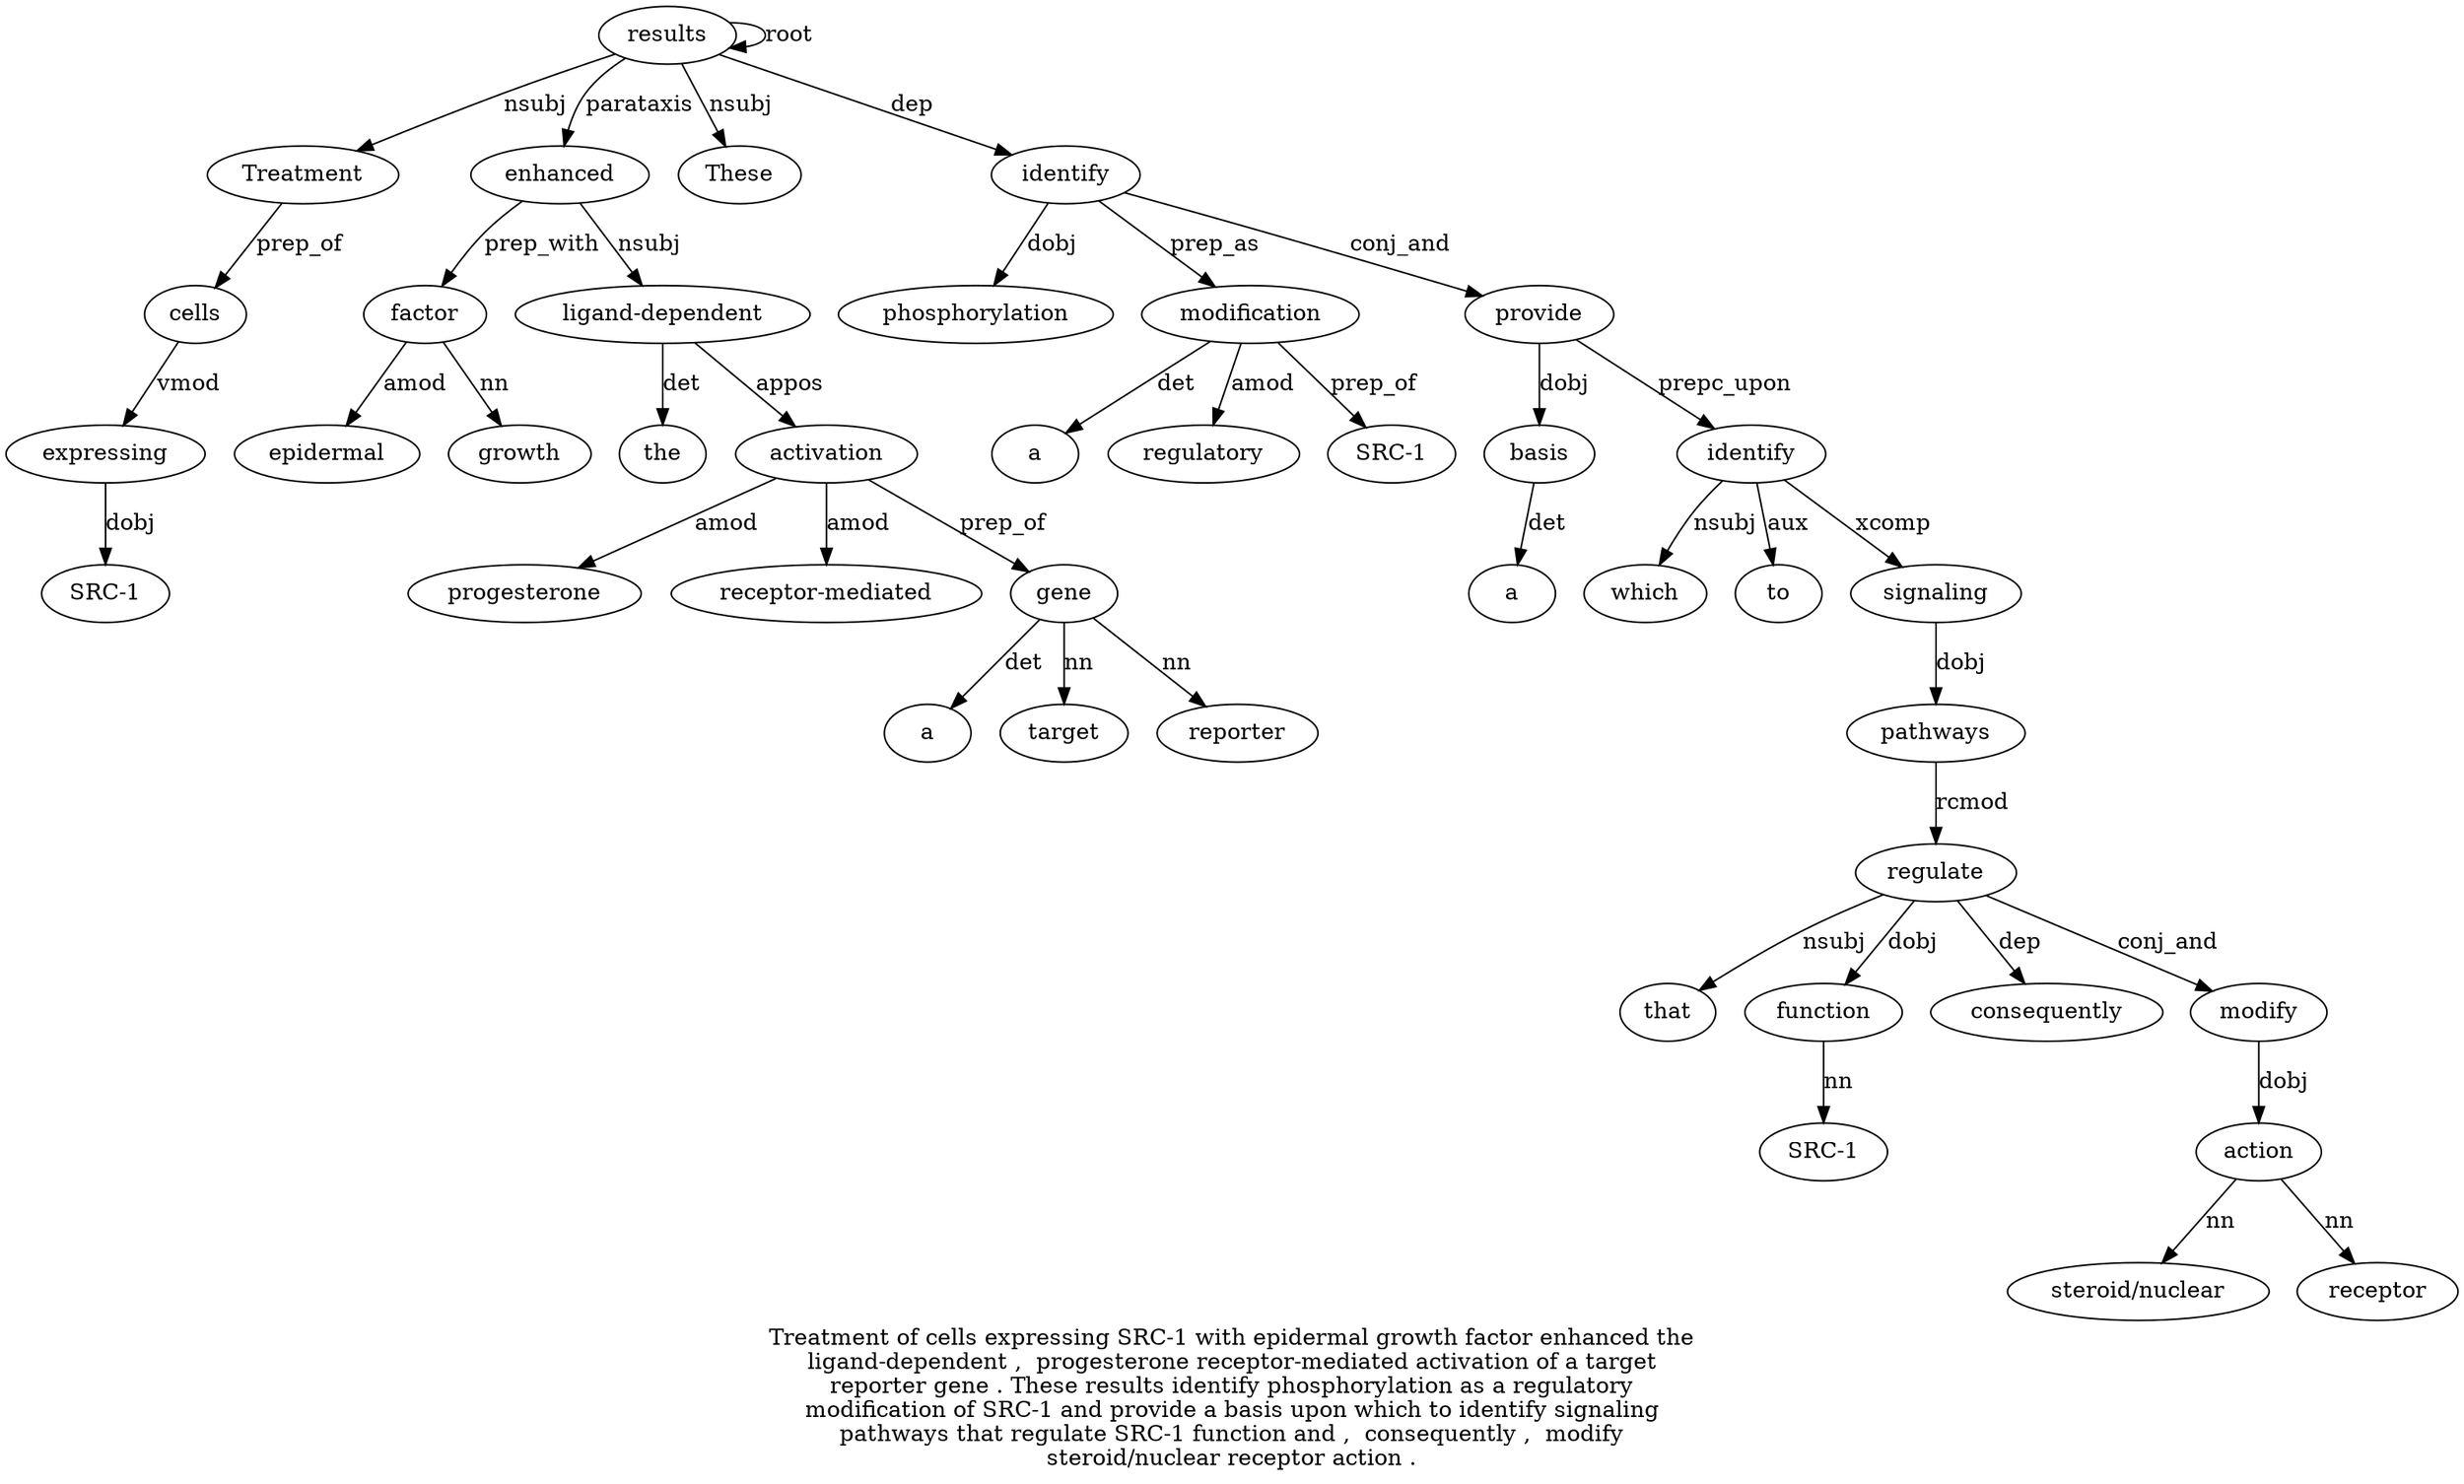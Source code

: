 digraph "Treatment of cells expressing SRC-1 with epidermal growth factor enhanced the ligand-dependent ,  progesterone receptor-mediated activation of a target reporter gene . These results identify phosphorylation as a regulatory modification of SRC-1 and provide a basis upon which to identify signaling pathways that regulate SRC-1 function and ,  consequently ,  modify steroid/nuclear receptor action ." {
label="Treatment of cells expressing SRC-1 with epidermal growth factor enhanced the
ligand-dependent ,  progesterone receptor-mediated activation of a target
reporter gene . These results identify phosphorylation as a regulatory
modification of SRC-1 and provide a basis upon which to identify signaling
pathways that regulate SRC-1 function and ,  consequently ,  modify
steroid/nuclear receptor action .";
results24 [style=filled, fillcolor=white, label=results];
Treatment1 [style=filled, fillcolor=white, label=Treatment];
results24 -> Treatment1  [label=nsubj];
cells3 [style=filled, fillcolor=white, label=cells];
Treatment1 -> cells3  [label=prep_of];
expressing4 [style=filled, fillcolor=white, label=expressing];
cells3 -> expressing4  [label=vmod];
"SRC-15" [style=filled, fillcolor=white, label="SRC-1"];
expressing4 -> "SRC-15"  [label=dobj];
factor9 [style=filled, fillcolor=white, label=factor];
epidermal7 [style=filled, fillcolor=white, label=epidermal];
factor9 -> epidermal7  [label=amod];
growth8 [style=filled, fillcolor=white, label=growth];
factor9 -> growth8  [label=nn];
enhanced10 [style=filled, fillcolor=white, label=enhanced];
enhanced10 -> factor9  [label=prep_with];
results24 -> enhanced10  [label=parataxis];
"ligand-dependent12" [style=filled, fillcolor=white, label="ligand-dependent"];
the11 [style=filled, fillcolor=white, label=the];
"ligand-dependent12" -> the11  [label=det];
enhanced10 -> "ligand-dependent12"  [label=nsubj];
activation16 [style=filled, fillcolor=white, label=activation];
progesterone14 [style=filled, fillcolor=white, label=progesterone];
activation16 -> progesterone14  [label=amod];
"receptor-mediated15" [style=filled, fillcolor=white, label="receptor-mediated"];
activation16 -> "receptor-mediated15"  [label=amod];
"ligand-dependent12" -> activation16  [label=appos];
gene21 [style=filled, fillcolor=white, label=gene];
a18 [style=filled, fillcolor=white, label=a];
gene21 -> a18  [label=det];
target19 [style=filled, fillcolor=white, label=target];
gene21 -> target19  [label=nn];
reporter20 [style=filled, fillcolor=white, label=reporter];
gene21 -> reporter20  [label=nn];
activation16 -> gene21  [label=prep_of];
These23 [style=filled, fillcolor=white, label=These];
results24 -> These23  [label=nsubj];
results24 -> results24  [label=root];
identify25 [style=filled, fillcolor=white, label=identify];
results24 -> identify25  [label=dep];
phosphorylation26 [style=filled, fillcolor=white, label=phosphorylation];
identify25 -> phosphorylation26  [label=dobj];
modification30 [style=filled, fillcolor=white, label=modification];
a28 [style=filled, fillcolor=white, label=a];
modification30 -> a28  [label=det];
regulatory29 [style=filled, fillcolor=white, label=regulatory];
modification30 -> regulatory29  [label=amod];
identify25 -> modification30  [label=prep_as];
"SRC-132" [style=filled, fillcolor=white, label="SRC-1"];
modification30 -> "SRC-132"  [label=prep_of];
provide34 [style=filled, fillcolor=white, label=provide];
identify25 -> provide34  [label=conj_and];
basis36 [style=filled, fillcolor=white, label=basis];
a35 [style=filled, fillcolor=white, label=a];
basis36 -> a35  [label=det];
provide34 -> basis36  [label=dobj];
identify40 [style=filled, fillcolor=white, label=identify];
which38 [style=filled, fillcolor=white, label=which];
identify40 -> which38  [label=nsubj];
to39 [style=filled, fillcolor=white, label=to];
identify40 -> to39  [label=aux];
provide34 -> identify40  [label=prepc_upon];
signaling41 [style=filled, fillcolor=white, label=signaling];
identify40 -> signaling41  [label=xcomp];
pathways42 [style=filled, fillcolor=white, label=pathways];
signaling41 -> pathways42  [label=dobj];
regulate44 [style=filled, fillcolor=white, label=regulate];
that43 [style=filled, fillcolor=white, label=that];
regulate44 -> that43  [label=nsubj];
pathways42 -> regulate44  [label=rcmod];
function46 [style=filled, fillcolor=white, label=function];
"SRC-145" [style=filled, fillcolor=white, label="SRC-1"];
function46 -> "SRC-145"  [label=nn];
regulate44 -> function46  [label=dobj];
consequently49 [style=filled, fillcolor=white, label=consequently];
regulate44 -> consequently49  [label=dep];
modify51 [style=filled, fillcolor=white, label=modify];
regulate44 -> modify51  [label=conj_and];
action54 [style=filled, fillcolor=white, label=action];
"steroid/nuclear52" [style=filled, fillcolor=white, label="steroid/nuclear"];
action54 -> "steroid/nuclear52"  [label=nn];
receptor53 [style=filled, fillcolor=white, label=receptor];
action54 -> receptor53  [label=nn];
modify51 -> action54  [label=dobj];
}
